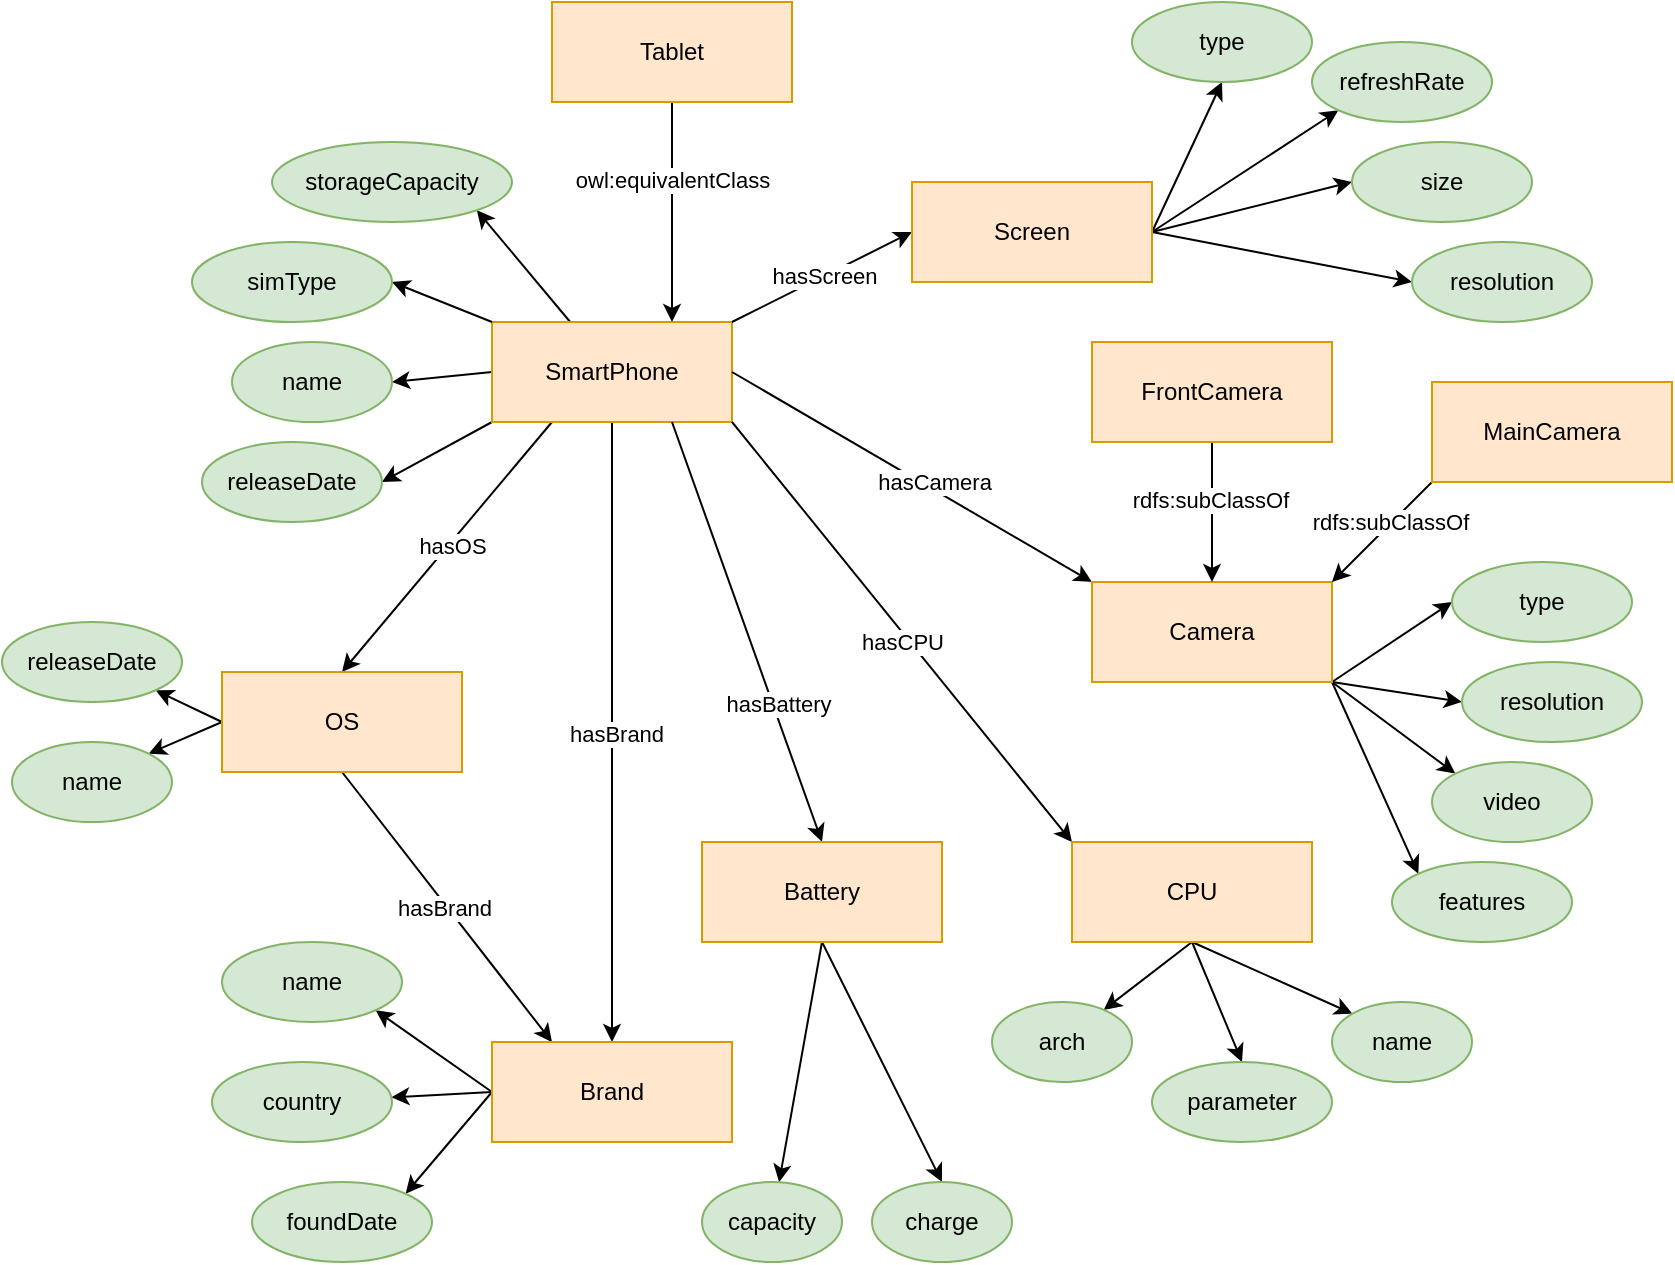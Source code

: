 <mxfile version="24.8.2" pages="2">
  <diagram name="ontology" id="hnzU0sykgPdm_zmrhiE9">
    <mxGraphModel grid="1" page="1" gridSize="10" guides="1" tooltips="1" connect="1" arrows="1" fold="1" pageScale="1" pageWidth="850" pageHeight="1100" math="0" shadow="0">
      <root>
        <mxCell id="0" />
        <mxCell id="1" parent="0" />
        <mxCell id="SAI7cu0bGhrw2tJvzkPH-3" style="rounded=0;orthogonalLoop=1;jettySize=auto;html=1;exitX=0;exitY=0.5;exitDx=0;exitDy=0;entryX=1;entryY=0.5;entryDx=0;entryDy=0;" edge="1" parent="1" source="SAI7cu0bGhrw2tJvzkPH-1" target="SAI7cu0bGhrw2tJvzkPH-2">
          <mxGeometry relative="1" as="geometry" />
        </mxCell>
        <mxCell id="SAI7cu0bGhrw2tJvzkPH-6" style="rounded=0;orthogonalLoop=1;jettySize=auto;html=1;exitX=0;exitY=1;exitDx=0;exitDy=0;entryX=1;entryY=0.5;entryDx=0;entryDy=0;" edge="1" parent="1" source="SAI7cu0bGhrw2tJvzkPH-1" target="SAI7cu0bGhrw2tJvzkPH-5">
          <mxGeometry relative="1" as="geometry" />
        </mxCell>
        <mxCell id="SAI7cu0bGhrw2tJvzkPH-9" style="rounded=0;orthogonalLoop=1;jettySize=auto;html=1;exitX=0.25;exitY=1;exitDx=0;exitDy=0;entryX=0.5;entryY=0;entryDx=0;entryDy=0;" edge="1" parent="1" source="SAI7cu0bGhrw2tJvzkPH-1" target="SAI7cu0bGhrw2tJvzkPH-15">
          <mxGeometry relative="1" as="geometry">
            <mxPoint x="76.82" y="355.858" as="targetPoint" />
          </mxGeometry>
        </mxCell>
        <mxCell id="SAI7cu0bGhrw2tJvzkPH-14" value="hasOS" style="edgeLabel;html=1;align=center;verticalAlign=middle;resizable=0;points=[];" connectable="0" vertex="1" parent="SAI7cu0bGhrw2tJvzkPH-9">
          <mxGeometry x="-0.018" y="1" relative="1" as="geometry">
            <mxPoint as="offset" />
          </mxGeometry>
        </mxCell>
        <mxCell id="SAI7cu0bGhrw2tJvzkPH-25" style="rounded=0;orthogonalLoop=1;jettySize=auto;html=1;exitX=0.5;exitY=1;exitDx=0;exitDy=0;" edge="1" parent="1" source="SAI7cu0bGhrw2tJvzkPH-1" target="SAI7cu0bGhrw2tJvzkPH-16">
          <mxGeometry relative="1" as="geometry" />
        </mxCell>
        <mxCell id="SAI7cu0bGhrw2tJvzkPH-26" value="hasBrand" style="edgeLabel;html=1;align=center;verticalAlign=middle;resizable=0;points=[];" connectable="0" vertex="1" parent="SAI7cu0bGhrw2tJvzkPH-25">
          <mxGeometry x="0.003" y="2" relative="1" as="geometry">
            <mxPoint as="offset" />
          </mxGeometry>
        </mxCell>
        <mxCell id="G2e1zVUv74x4g9BgBdbe-2" style="rounded=0;orthogonalLoop=1;jettySize=auto;html=1;entryX=1;entryY=1;entryDx=0;entryDy=0;" edge="1" parent="1" source="SAI7cu0bGhrw2tJvzkPH-1" target="G2e1zVUv74x4g9BgBdbe-1">
          <mxGeometry relative="1" as="geometry" />
        </mxCell>
        <mxCell id="SAI7cu0bGhrw2tJvzkPH-1" value="SmartPhone" style="rounded=0;whiteSpace=wrap;html=1;fillColor=#ffe6cc;strokeColor=#d79b00;" vertex="1" parent="1">
          <mxGeometry x="260" y="160" width="120" height="50" as="geometry" />
        </mxCell>
        <mxCell id="SAI7cu0bGhrw2tJvzkPH-2" value="name" style="ellipse;whiteSpace=wrap;html=1;fillColor=#d5e8d4;strokeColor=#82b366;" vertex="1" parent="1">
          <mxGeometry x="130" y="170" width="80" height="40" as="geometry" />
        </mxCell>
        <mxCell id="SAI7cu0bGhrw2tJvzkPH-5" value="releaseDate" style="ellipse;whiteSpace=wrap;html=1;fillColor=#d5e8d4;strokeColor=#82b366;" vertex="1" parent="1">
          <mxGeometry x="115" y="220" width="90" height="40" as="geometry" />
        </mxCell>
        <mxCell id="SAI7cu0bGhrw2tJvzkPH-35" style="rounded=0;orthogonalLoop=1;jettySize=auto;html=1;exitX=1;exitY=0.5;exitDx=0;exitDy=0;entryX=0;entryY=0;entryDx=0;entryDy=0;" edge="1" parent="1" source="SAI7cu0bGhrw2tJvzkPH-1" target="SAI7cu0bGhrw2tJvzkPH-34">
          <mxGeometry relative="1" as="geometry">
            <mxPoint x="670" y="185" as="sourcePoint" />
          </mxGeometry>
        </mxCell>
        <mxCell id="SAI7cu0bGhrw2tJvzkPH-37" value="hasCamera" style="edgeLabel;html=1;align=center;verticalAlign=middle;resizable=0;points=[];" connectable="0" vertex="1" parent="SAI7cu0bGhrw2tJvzkPH-35">
          <mxGeometry x="-0.182" relative="1" as="geometry">
            <mxPoint x="27" y="12" as="offset" />
          </mxGeometry>
        </mxCell>
        <mxCell id="SAI7cu0bGhrw2tJvzkPH-36" style="rounded=0;orthogonalLoop=1;jettySize=auto;html=1;exitX=1;exitY=0;exitDx=0;exitDy=0;entryX=0;entryY=0.5;entryDx=0;entryDy=0;" edge="1" parent="1" source="SAI7cu0bGhrw2tJvzkPH-1" target="SAI7cu0bGhrw2tJvzkPH-33">
          <mxGeometry relative="1" as="geometry">
            <mxPoint x="580" y="210" as="sourcePoint" />
          </mxGeometry>
        </mxCell>
        <mxCell id="SAI7cu0bGhrw2tJvzkPH-53" value="hasScreen" style="edgeLabel;html=1;align=center;verticalAlign=middle;resizable=0;points=[];" connectable="0" vertex="1" parent="SAI7cu0bGhrw2tJvzkPH-36">
          <mxGeometry x="0.027" relative="1" as="geometry">
            <mxPoint as="offset" />
          </mxGeometry>
        </mxCell>
        <mxCell id="SAI7cu0bGhrw2tJvzkPH-41" style="rounded=0;orthogonalLoop=1;jettySize=auto;html=1;exitX=1;exitY=1;exitDx=0;exitDy=0;entryX=0;entryY=0;entryDx=0;entryDy=0;" edge="1" parent="1" source="SAI7cu0bGhrw2tJvzkPH-1" target="SAI7cu0bGhrw2tJvzkPH-39">
          <mxGeometry relative="1" as="geometry">
            <mxPoint x="640" y="210" as="sourcePoint" />
          </mxGeometry>
        </mxCell>
        <mxCell id="SAI7cu0bGhrw2tJvzkPH-42" value="hasCPU" style="edgeLabel;html=1;align=center;verticalAlign=middle;resizable=0;points=[];" connectable="0" vertex="1" parent="SAI7cu0bGhrw2tJvzkPH-41">
          <mxGeometry relative="1" as="geometry">
            <mxPoint y="5" as="offset" />
          </mxGeometry>
        </mxCell>
        <mxCell id="SAI7cu0bGhrw2tJvzkPH-43" style="rounded=0;orthogonalLoop=1;jettySize=auto;html=1;exitX=0.75;exitY=1;exitDx=0;exitDy=0;entryX=0.5;entryY=0;entryDx=0;entryDy=0;" edge="1" parent="1" source="SAI7cu0bGhrw2tJvzkPH-1" target="SAI7cu0bGhrw2tJvzkPH-40">
          <mxGeometry relative="1" as="geometry">
            <mxPoint x="610" y="210" as="sourcePoint" />
          </mxGeometry>
        </mxCell>
        <mxCell id="SAI7cu0bGhrw2tJvzkPH-44" value="hasBattery" style="edgeLabel;html=1;align=center;verticalAlign=middle;resizable=0;points=[];" connectable="0" vertex="1" parent="SAI7cu0bGhrw2tJvzkPH-43">
          <mxGeometry x="-0.01" y="-1" relative="1" as="geometry">
            <mxPoint x="17" y="36" as="offset" />
          </mxGeometry>
        </mxCell>
        <mxCell id="SAI7cu0bGhrw2tJvzkPH-52" style="rounded=0;orthogonalLoop=1;jettySize=auto;html=1;exitX=0;exitY=0;exitDx=0;exitDy=0;entryX=1;entryY=0.5;entryDx=0;entryDy=0;" edge="1" parent="1" source="SAI7cu0bGhrw2tJvzkPH-1" target="SAI7cu0bGhrw2tJvzkPH-51">
          <mxGeometry relative="1" as="geometry" />
        </mxCell>
        <mxCell id="SAI7cu0bGhrw2tJvzkPH-19" style="rounded=0;orthogonalLoop=1;jettySize=auto;html=1;exitX=0;exitY=0.5;exitDx=0;exitDy=0;entryX=1;entryY=0;entryDx=0;entryDy=0;" edge="1" parent="1" source="SAI7cu0bGhrw2tJvzkPH-15" target="SAI7cu0bGhrw2tJvzkPH-17">
          <mxGeometry relative="1" as="geometry" />
        </mxCell>
        <mxCell id="SAI7cu0bGhrw2tJvzkPH-21" style="rounded=0;orthogonalLoop=1;jettySize=auto;html=1;exitX=0.5;exitY=1;exitDx=0;exitDy=0;entryX=0.25;entryY=0;entryDx=0;entryDy=0;" edge="1" parent="1" source="SAI7cu0bGhrw2tJvzkPH-15" target="SAI7cu0bGhrw2tJvzkPH-16">
          <mxGeometry relative="1" as="geometry" />
        </mxCell>
        <mxCell id="SAI7cu0bGhrw2tJvzkPH-22" value="hasBrand" style="edgeLabel;html=1;align=center;verticalAlign=middle;resizable=0;points=[];" connectable="0" vertex="1" parent="SAI7cu0bGhrw2tJvzkPH-21">
          <mxGeometry x="-0.013" y="-1" relative="1" as="geometry">
            <mxPoint as="offset" />
          </mxGeometry>
        </mxCell>
        <mxCell id="SAI7cu0bGhrw2tJvzkPH-24" style="rounded=0;orthogonalLoop=1;jettySize=auto;html=1;exitX=0;exitY=0.5;exitDx=0;exitDy=0;entryX=1;entryY=1;entryDx=0;entryDy=0;" edge="1" parent="1" source="SAI7cu0bGhrw2tJvzkPH-15" target="SAI7cu0bGhrw2tJvzkPH-23">
          <mxGeometry relative="1" as="geometry" />
        </mxCell>
        <mxCell id="SAI7cu0bGhrw2tJvzkPH-15" value="OS" style="rounded=0;whiteSpace=wrap;html=1;fillColor=#ffe6cc;strokeColor=#d79b00;" vertex="1" parent="1">
          <mxGeometry x="125" y="335" width="120" height="50" as="geometry" />
        </mxCell>
        <mxCell id="SAI7cu0bGhrw2tJvzkPH-30" style="rounded=0;orthogonalLoop=1;jettySize=auto;html=1;exitX=0;exitY=0.5;exitDx=0;exitDy=0;entryX=1;entryY=1;entryDx=0;entryDy=0;" edge="1" parent="1" source="SAI7cu0bGhrw2tJvzkPH-16" target="SAI7cu0bGhrw2tJvzkPH-27">
          <mxGeometry relative="1" as="geometry" />
        </mxCell>
        <mxCell id="SAI7cu0bGhrw2tJvzkPH-31" style="rounded=0;orthogonalLoop=1;jettySize=auto;html=1;exitX=0;exitY=0.5;exitDx=0;exitDy=0;" edge="1" parent="1" source="SAI7cu0bGhrw2tJvzkPH-16" target="SAI7cu0bGhrw2tJvzkPH-28">
          <mxGeometry relative="1" as="geometry" />
        </mxCell>
        <mxCell id="SAI7cu0bGhrw2tJvzkPH-32" style="rounded=0;orthogonalLoop=1;jettySize=auto;html=1;exitX=0;exitY=0.5;exitDx=0;exitDy=0;entryX=1;entryY=0;entryDx=0;entryDy=0;" edge="1" parent="1" source="SAI7cu0bGhrw2tJvzkPH-16" target="SAI7cu0bGhrw2tJvzkPH-29">
          <mxGeometry relative="1" as="geometry" />
        </mxCell>
        <mxCell id="SAI7cu0bGhrw2tJvzkPH-16" value="Brand" style="rounded=0;whiteSpace=wrap;html=1;fillColor=#ffe6cc;strokeColor=#d79b00;" vertex="1" parent="1">
          <mxGeometry x="260" y="520" width="120" height="50" as="geometry" />
        </mxCell>
        <mxCell id="SAI7cu0bGhrw2tJvzkPH-17" value="name" style="ellipse;whiteSpace=wrap;html=1;fillColor=#d5e8d4;strokeColor=#82b366;" vertex="1" parent="1">
          <mxGeometry x="20" y="370" width="80" height="40" as="geometry" />
        </mxCell>
        <mxCell id="SAI7cu0bGhrw2tJvzkPH-23" value="releaseDate" style="ellipse;whiteSpace=wrap;html=1;fillColor=#d5e8d4;strokeColor=#82b366;" vertex="1" parent="1">
          <mxGeometry x="15" y="310" width="90" height="40" as="geometry" />
        </mxCell>
        <mxCell id="SAI7cu0bGhrw2tJvzkPH-27" value="name" style="ellipse;whiteSpace=wrap;html=1;fillColor=#d5e8d4;strokeColor=#82b366;" vertex="1" parent="1">
          <mxGeometry x="125" y="470" width="90" height="40" as="geometry" />
        </mxCell>
        <mxCell id="SAI7cu0bGhrw2tJvzkPH-28" value="country" style="ellipse;whiteSpace=wrap;html=1;fillColor=#d5e8d4;strokeColor=#82b366;" vertex="1" parent="1">
          <mxGeometry x="120" y="530" width="90" height="40" as="geometry" />
        </mxCell>
        <mxCell id="SAI7cu0bGhrw2tJvzkPH-29" value="foundDate" style="ellipse;whiteSpace=wrap;html=1;fillColor=#d5e8d4;strokeColor=#82b366;" vertex="1" parent="1">
          <mxGeometry x="140" y="590" width="90" height="40" as="geometry" />
        </mxCell>
        <mxCell id="SAI7cu0bGhrw2tJvzkPH-48" style="rounded=0;orthogonalLoop=1;jettySize=auto;html=1;exitX=1;exitY=0.5;exitDx=0;exitDy=0;entryX=0.5;entryY=1;entryDx=0;entryDy=0;" edge="1" parent="1" source="SAI7cu0bGhrw2tJvzkPH-33" target="SAI7cu0bGhrw2tJvzkPH-45">
          <mxGeometry relative="1" as="geometry" />
        </mxCell>
        <mxCell id="SAI7cu0bGhrw2tJvzkPH-49" style="rounded=0;orthogonalLoop=1;jettySize=auto;html=1;exitX=1;exitY=0.5;exitDx=0;exitDy=0;entryX=0;entryY=0.5;entryDx=0;entryDy=0;" edge="1" parent="1" source="SAI7cu0bGhrw2tJvzkPH-33" target="SAI7cu0bGhrw2tJvzkPH-46">
          <mxGeometry relative="1" as="geometry" />
        </mxCell>
        <mxCell id="SAI7cu0bGhrw2tJvzkPH-50" style="rounded=0;orthogonalLoop=1;jettySize=auto;html=1;exitX=1;exitY=0.5;exitDx=0;exitDy=0;entryX=0;entryY=0.5;entryDx=0;entryDy=0;" edge="1" parent="1" source="SAI7cu0bGhrw2tJvzkPH-33" target="SAI7cu0bGhrw2tJvzkPH-47">
          <mxGeometry relative="1" as="geometry" />
        </mxCell>
        <mxCell id="SAI7cu0bGhrw2tJvzkPH-55" style="rounded=0;orthogonalLoop=1;jettySize=auto;html=1;exitX=1;exitY=0.5;exitDx=0;exitDy=0;entryX=0;entryY=1;entryDx=0;entryDy=0;" edge="1" parent="1" source="SAI7cu0bGhrw2tJvzkPH-33" target="SAI7cu0bGhrw2tJvzkPH-54">
          <mxGeometry relative="1" as="geometry" />
        </mxCell>
        <mxCell id="SAI7cu0bGhrw2tJvzkPH-33" value="Screen" style="rounded=0;whiteSpace=wrap;html=1;fillColor=#ffe6cc;strokeColor=#d79b00;" vertex="1" parent="1">
          <mxGeometry x="470" y="90" width="120" height="50" as="geometry" />
        </mxCell>
        <mxCell id="SAI7cu0bGhrw2tJvzkPH-57" style="rounded=0;orthogonalLoop=1;jettySize=auto;html=1;exitX=1;exitY=1;exitDx=0;exitDy=0;entryX=0;entryY=0.5;entryDx=0;entryDy=0;" edge="1" parent="1" source="SAI7cu0bGhrw2tJvzkPH-34" target="SAI7cu0bGhrw2tJvzkPH-56">
          <mxGeometry relative="1" as="geometry" />
        </mxCell>
        <mxCell id="SAI7cu0bGhrw2tJvzkPH-59" style="rounded=0;orthogonalLoop=1;jettySize=auto;html=1;exitX=1;exitY=1;exitDx=0;exitDy=0;entryX=0;entryY=0.5;entryDx=0;entryDy=0;" edge="1" parent="1" source="SAI7cu0bGhrw2tJvzkPH-34" target="SAI7cu0bGhrw2tJvzkPH-58">
          <mxGeometry relative="1" as="geometry" />
        </mxCell>
        <mxCell id="SAI7cu0bGhrw2tJvzkPH-63" style="rounded=0;orthogonalLoop=1;jettySize=auto;html=1;exitX=1;exitY=1;exitDx=0;exitDy=0;entryX=0;entryY=0;entryDx=0;entryDy=0;" edge="1" parent="1" source="SAI7cu0bGhrw2tJvzkPH-34" target="SAI7cu0bGhrw2tJvzkPH-62">
          <mxGeometry relative="1" as="geometry" />
        </mxCell>
        <mxCell id="teQyJoSa6OsPvpevDPqa-3" style="rounded=0;orthogonalLoop=1;jettySize=auto;html=1;exitX=1;exitY=1;exitDx=0;exitDy=0;entryX=0;entryY=0;entryDx=0;entryDy=0;" edge="1" parent="1" source="SAI7cu0bGhrw2tJvzkPH-34" target="SAI7cu0bGhrw2tJvzkPH-60">
          <mxGeometry relative="1" as="geometry" />
        </mxCell>
        <mxCell id="SAI7cu0bGhrw2tJvzkPH-34" value="Camera" style="rounded=0;whiteSpace=wrap;html=1;fillColor=#ffe6cc;strokeColor=#d79b00;" vertex="1" parent="1">
          <mxGeometry x="560" y="290" width="120" height="50" as="geometry" />
        </mxCell>
        <mxCell id="SAI7cu0bGhrw2tJvzkPH-65" style="rounded=0;orthogonalLoop=1;jettySize=auto;html=1;exitX=0.5;exitY=1;exitDx=0;exitDy=0;entryX=0;entryY=0;entryDx=0;entryDy=0;" edge="1" parent="1" source="SAI7cu0bGhrw2tJvzkPH-39" target="SAI7cu0bGhrw2tJvzkPH-64">
          <mxGeometry relative="1" as="geometry" />
        </mxCell>
        <mxCell id="SAI7cu0bGhrw2tJvzkPH-69" style="rounded=0;orthogonalLoop=1;jettySize=auto;html=1;exitX=0.5;exitY=1;exitDx=0;exitDy=0;entryX=0.5;entryY=0;entryDx=0;entryDy=0;" edge="1" parent="1" source="SAI7cu0bGhrw2tJvzkPH-39" target="SAI7cu0bGhrw2tJvzkPH-68">
          <mxGeometry relative="1" as="geometry" />
        </mxCell>
        <mxCell id="SAI7cu0bGhrw2tJvzkPH-71" style="rounded=0;orthogonalLoop=1;jettySize=auto;html=1;exitX=0.5;exitY=1;exitDx=0;exitDy=0;" edge="1" parent="1" source="SAI7cu0bGhrw2tJvzkPH-39" target="SAI7cu0bGhrw2tJvzkPH-70">
          <mxGeometry relative="1" as="geometry" />
        </mxCell>
        <mxCell id="SAI7cu0bGhrw2tJvzkPH-39" value="CPU" style="rounded=0;whiteSpace=wrap;html=1;fillColor=#ffe6cc;strokeColor=#d79b00;" vertex="1" parent="1">
          <mxGeometry x="550" y="420" width="120" height="50" as="geometry" />
        </mxCell>
        <mxCell id="VnUFGNItrEHGbra4nqw3-4" style="rounded=0;orthogonalLoop=1;jettySize=auto;html=1;exitX=0.5;exitY=1;exitDx=0;exitDy=0;" edge="1" parent="1" source="SAI7cu0bGhrw2tJvzkPH-40" target="VnUFGNItrEHGbra4nqw3-1">
          <mxGeometry relative="1" as="geometry" />
        </mxCell>
        <mxCell id="VnUFGNItrEHGbra4nqw3-5" style="rounded=0;orthogonalLoop=1;jettySize=auto;html=1;exitX=0.5;exitY=1;exitDx=0;exitDy=0;entryX=0.5;entryY=0;entryDx=0;entryDy=0;" edge="1" parent="1" source="SAI7cu0bGhrw2tJvzkPH-40" target="VnUFGNItrEHGbra4nqw3-2">
          <mxGeometry relative="1" as="geometry" />
        </mxCell>
        <mxCell id="SAI7cu0bGhrw2tJvzkPH-40" value="Battery" style="rounded=0;whiteSpace=wrap;html=1;fillColor=#ffe6cc;strokeColor=#d79b00;" vertex="1" parent="1">
          <mxGeometry x="365" y="420" width="120" height="50" as="geometry" />
        </mxCell>
        <mxCell id="SAI7cu0bGhrw2tJvzkPH-45" value="type" style="ellipse;whiteSpace=wrap;html=1;fillColor=#d5e8d4;strokeColor=#82b366;" vertex="1" parent="1">
          <mxGeometry x="580" width="90" height="40" as="geometry" />
        </mxCell>
        <mxCell id="SAI7cu0bGhrw2tJvzkPH-46" value="size" style="ellipse;whiteSpace=wrap;html=1;fillColor=#d5e8d4;strokeColor=#82b366;" vertex="1" parent="1">
          <mxGeometry x="690" y="70" width="90" height="40" as="geometry" />
        </mxCell>
        <mxCell id="SAI7cu0bGhrw2tJvzkPH-47" value="resolution" style="ellipse;whiteSpace=wrap;html=1;fillColor=#d5e8d4;strokeColor=#82b366;" vertex="1" parent="1">
          <mxGeometry x="720" y="120" width="90" height="40" as="geometry" />
        </mxCell>
        <mxCell id="SAI7cu0bGhrw2tJvzkPH-51" value="simType" style="ellipse;whiteSpace=wrap;html=1;fillColor=#d5e8d4;strokeColor=#82b366;" vertex="1" parent="1">
          <mxGeometry x="110" y="120" width="100" height="40" as="geometry" />
        </mxCell>
        <mxCell id="SAI7cu0bGhrw2tJvzkPH-54" value="refreshRate" style="ellipse;whiteSpace=wrap;html=1;fillColor=#d5e8d4;strokeColor=#82b366;" vertex="1" parent="1">
          <mxGeometry x="670" y="20" width="90" height="40" as="geometry" />
        </mxCell>
        <mxCell id="SAI7cu0bGhrw2tJvzkPH-56" value="type" style="ellipse;whiteSpace=wrap;html=1;fillColor=#d5e8d4;strokeColor=#82b366;" vertex="1" parent="1">
          <mxGeometry x="740" y="280" width="90" height="40" as="geometry" />
        </mxCell>
        <mxCell id="SAI7cu0bGhrw2tJvzkPH-58" value="resolution" style="ellipse;whiteSpace=wrap;html=1;fillColor=#d5e8d4;strokeColor=#82b366;" vertex="1" parent="1">
          <mxGeometry x="745" y="330" width="90" height="40" as="geometry" />
        </mxCell>
        <mxCell id="SAI7cu0bGhrw2tJvzkPH-60" value="video" style="ellipse;whiteSpace=wrap;html=1;fillColor=#d5e8d4;strokeColor=#82b366;" vertex="1" parent="1">
          <mxGeometry x="730" y="380" width="80" height="40" as="geometry" />
        </mxCell>
        <mxCell id="SAI7cu0bGhrw2tJvzkPH-62" value="features" style="ellipse;whiteSpace=wrap;html=1;fillColor=#d5e8d4;strokeColor=#82b366;" vertex="1" parent="1">
          <mxGeometry x="710" y="430" width="90" height="40" as="geometry" />
        </mxCell>
        <mxCell id="SAI7cu0bGhrw2tJvzkPH-64" value="name" style="ellipse;whiteSpace=wrap;html=1;fillColor=#d5e8d4;strokeColor=#82b366;" vertex="1" parent="1">
          <mxGeometry x="680" y="500" width="70" height="40" as="geometry" />
        </mxCell>
        <mxCell id="SAI7cu0bGhrw2tJvzkPH-68" value="parameter" style="ellipse;whiteSpace=wrap;html=1;fillColor=#d5e8d4;strokeColor=#82b366;" vertex="1" parent="1">
          <mxGeometry x="590" y="530" width="90" height="40" as="geometry" />
        </mxCell>
        <mxCell id="SAI7cu0bGhrw2tJvzkPH-70" value="arch" style="ellipse;whiteSpace=wrap;html=1;fillColor=#d5e8d4;strokeColor=#82b366;" vertex="1" parent="1">
          <mxGeometry x="510" y="500" width="70" height="40" as="geometry" />
        </mxCell>
        <mxCell id="VnUFGNItrEHGbra4nqw3-1" value="capacity" style="ellipse;whiteSpace=wrap;html=1;fillColor=#d5e8d4;strokeColor=#82b366;" vertex="1" parent="1">
          <mxGeometry x="365" y="590" width="70" height="40" as="geometry" />
        </mxCell>
        <mxCell id="VnUFGNItrEHGbra4nqw3-2" value="charge" style="ellipse;whiteSpace=wrap;html=1;fillColor=#d5e8d4;strokeColor=#82b366;" vertex="1" parent="1">
          <mxGeometry x="450" y="590" width="70" height="40" as="geometry" />
        </mxCell>
        <mxCell id="G2e1zVUv74x4g9BgBdbe-1" value="storageCapacity" style="ellipse;whiteSpace=wrap;html=1;fillColor=#d5e8d4;strokeColor=#82b366;" vertex="1" parent="1">
          <mxGeometry x="150" y="70" width="120" height="40" as="geometry" />
        </mxCell>
        <mxCell id="8xlYgwjWIX8uKXxKfpxu-5" style="rounded=0;orthogonalLoop=1;jettySize=auto;html=1;exitX=0.5;exitY=1;exitDx=0;exitDy=0;entryX=0.5;entryY=0;entryDx=0;entryDy=0;" edge="1" parent="1" source="8xlYgwjWIX8uKXxKfpxu-3" target="SAI7cu0bGhrw2tJvzkPH-34">
          <mxGeometry relative="1" as="geometry" />
        </mxCell>
        <mxCell id="8xlYgwjWIX8uKXxKfpxu-7" value="rdfs:subClassOf" style="edgeLabel;html=1;align=center;verticalAlign=middle;resizable=0;points=[];" connectable="0" vertex="1" parent="8xlYgwjWIX8uKXxKfpxu-5">
          <mxGeometry x="-0.172" y="-1" relative="1" as="geometry">
            <mxPoint as="offset" />
          </mxGeometry>
        </mxCell>
        <mxCell id="8xlYgwjWIX8uKXxKfpxu-3" value="FrontCamera" style="rounded=0;whiteSpace=wrap;html=1;fillColor=#ffe6cc;strokeColor=#d79b00;" vertex="1" parent="1">
          <mxGeometry x="560" y="170" width="120" height="50" as="geometry" />
        </mxCell>
        <mxCell id="8xlYgwjWIX8uKXxKfpxu-6" style="rounded=0;orthogonalLoop=1;jettySize=auto;html=1;exitX=0;exitY=1;exitDx=0;exitDy=0;" edge="1" parent="1" source="8xlYgwjWIX8uKXxKfpxu-4">
          <mxGeometry relative="1" as="geometry">
            <mxPoint x="680" y="290" as="targetPoint" />
          </mxGeometry>
        </mxCell>
        <mxCell id="8xlYgwjWIX8uKXxKfpxu-8" value="rdfs:subClassOf" style="edgeLabel;html=1;align=center;verticalAlign=middle;resizable=0;points=[];" connectable="0" vertex="1" parent="8xlYgwjWIX8uKXxKfpxu-6">
          <mxGeometry x="-0.16" y="-1" relative="1" as="geometry">
            <mxPoint as="offset" />
          </mxGeometry>
        </mxCell>
        <mxCell id="8xlYgwjWIX8uKXxKfpxu-4" value="MainCamera" style="rounded=0;whiteSpace=wrap;html=1;fillColor=#ffe6cc;strokeColor=#d79b00;" vertex="1" parent="1">
          <mxGeometry x="730" y="190" width="120" height="50" as="geometry" />
        </mxCell>
        <mxCell id="8xlYgwjWIX8uKXxKfpxu-10" style="rounded=0;orthogonalLoop=1;jettySize=auto;html=1;exitX=0.5;exitY=1;exitDx=0;exitDy=0;entryX=0.75;entryY=0;entryDx=0;entryDy=0;" edge="1" parent="1" source="8xlYgwjWIX8uKXxKfpxu-9" target="SAI7cu0bGhrw2tJvzkPH-1">
          <mxGeometry relative="1" as="geometry" />
        </mxCell>
        <mxCell id="teQyJoSa6OsPvpevDPqa-1" value="owl:equivalentClass" style="edgeLabel;html=1;align=center;verticalAlign=middle;resizable=0;points=[];" connectable="0" vertex="1" parent="8xlYgwjWIX8uKXxKfpxu-10">
          <mxGeometry x="0.131" relative="1" as="geometry">
            <mxPoint y="-23" as="offset" />
          </mxGeometry>
        </mxCell>
        <mxCell id="8xlYgwjWIX8uKXxKfpxu-9" value="Tablet" style="rounded=0;whiteSpace=wrap;html=1;fillColor=#ffe6cc;strokeColor=#d79b00;" vertex="1" parent="1">
          <mxGeometry x="290" width="120" height="50" as="geometry" />
        </mxCell>
      </root>
    </mxGraphModel>
  </diagram>
  <diagram id="YjiOITtrMgFJihuCKklx" name="arch">
    <mxGraphModel grid="1" page="1" gridSize="10" guides="1" tooltips="1" connect="1" arrows="1" fold="1" pageScale="1" pageWidth="850" pageHeight="1100" math="0" shadow="0">
      <root>
        <mxCell id="0" />
        <mxCell id="1" parent="0" />
        <mxCell id="2UwAMY9XKX6b1lPQQfWc-4" value="" style="rounded=0;whiteSpace=wrap;html=1;fillColor=none;dashed=1;" vertex="1" parent="1">
          <mxGeometry x="110" y="200" width="320" height="120" as="geometry" />
        </mxCell>
        <mxCell id="2UwAMY9XKX6b1lPQQfWc-1" value="Wikipedia" style="shape=image;verticalLabelPosition=bottom;labelBackgroundColor=default;verticalAlign=top;aspect=fixed;imageAspect=0;image=https://upload.wikimedia.org/wikipedia/commons/d/de/Wikipedia_Logo_1.0.png;" vertex="1" parent="1">
          <mxGeometry x="130" y="215" width="70" height="70" as="geometry" />
        </mxCell>
        <mxCell id="2UwAMY9XKX6b1lPQQfWc-2" value="ChatGPT" style="shape=image;verticalLabelPosition=bottom;labelBackgroundColor=default;verticalAlign=top;aspect=fixed;imageAspect=0;image=https://freelogopng.com/images/all_img/1681038242chatgpt-logo-png.png;" vertex="1" parent="1">
          <mxGeometry x="230" y="220" width="60" height="60" as="geometry" />
        </mxCell>
        <mxCell id="2UwAMY9XKX6b1lPQQfWc-3" value="Public Websites" style="sketch=0;pointerEvents=1;shadow=0;dashed=0;html=1;strokeColor=none;fillColor=#505050;labelPosition=center;verticalLabelPosition=bottom;verticalAlign=top;outlineConnect=0;align=center;shape=mxgraph.office.concepts.website;" vertex="1" parent="1">
          <mxGeometry x="325" y="220" width="77.5" height="60" as="geometry" />
        </mxCell>
        <mxCell id="2UwAMY9XKX6b1lPQQfWc-11" style="edgeStyle=orthogonalEdgeStyle;rounded=0;orthogonalLoop=1;jettySize=auto;html=1;exitX=1;exitY=0.5;exitDx=0;exitDy=0;exitPerimeter=0;" edge="1" parent="1" source="2UwAMY9XKX6b1lPQQfWc-14" target="2UwAMY9XKX6b1lPQQfWc-10">
          <mxGeometry relative="1" as="geometry" />
        </mxCell>
        <mxCell id="2UwAMY9XKX6b1lPQQfWc-41" value="load" style="edgeLabel;html=1;align=center;verticalAlign=middle;resizable=0;points=[];" connectable="0" vertex="1" parent="2UwAMY9XKX6b1lPQQfWc-11">
          <mxGeometry x="-0.147" relative="1" as="geometry">
            <mxPoint as="offset" />
          </mxGeometry>
        </mxCell>
        <mxCell id="2UwAMY9XKX6b1lPQQfWc-10" value="" style="shape=image;verticalLabelPosition=top;labelBackgroundColor=default;verticalAlign=bottom;aspect=fixed;imageAspect=0;image=https://upload.wikimedia.org/wikipedia/commons/thumb/0/03/Apache_Jena_logo.svg/1100px-Apache_Jena_logo.svg.png;horizontal=1;labelPosition=center;align=center;" vertex="1" parent="1">
          <mxGeometry x="605.59" y="408.86" width="90" height="62.27" as="geometry" />
        </mxCell>
        <mxCell id="2UwAMY9XKX6b1lPQQfWc-17" style="edgeStyle=orthogonalEdgeStyle;rounded=0;orthogonalLoop=1;jettySize=auto;html=1;exitX=1;exitY=0.5;exitDx=0;exitDy=0;exitPerimeter=0;entryX=0;entryY=0.5;entryDx=0;entryDy=0;entryPerimeter=0;" edge="1" parent="1" source="2UwAMY9XKX6b1lPQQfWc-12" target="2UwAMY9XKX6b1lPQQfWc-13">
          <mxGeometry relative="1" as="geometry">
            <mxPoint x="305" y="325" as="targetPoint" />
          </mxGeometry>
        </mxCell>
        <mxCell id="2UwAMY9XKX6b1lPQQfWc-39" value="transform" style="edgeLabel;html=1;align=center;verticalAlign=middle;resizable=0;points=[];" connectable="0" vertex="1" parent="2UwAMY9XKX6b1lPQQfWc-17">
          <mxGeometry x="-0.053" y="-1" relative="1" as="geometry">
            <mxPoint as="offset" />
          </mxGeometry>
        </mxCell>
        <mxCell id="2UwAMY9XKX6b1lPQQfWc-12" value="bronze" style="shape=cylinder3;whiteSpace=wrap;html=1;boundedLbl=1;backgroundOutline=1;size=15;fillColor=#f8cecc;strokeColor=#b85450;" vertex="1" parent="1">
          <mxGeometry x="160" y="400" width="60" height="80" as="geometry" />
        </mxCell>
        <mxCell id="2UwAMY9XKX6b1lPQQfWc-13" value="silver" style="shape=cylinder3;whiteSpace=wrap;html=1;boundedLbl=1;backgroundOutline=1;size=15;fillColor=#f5f5f5;fontColor=#333333;strokeColor=#666666;" vertex="1" parent="1">
          <mxGeometry x="310" y="400" width="60" height="80" as="geometry" />
        </mxCell>
        <mxCell id="2UwAMY9XKX6b1lPQQfWc-27" style="edgeStyle=orthogonalEdgeStyle;rounded=0;orthogonalLoop=1;jettySize=auto;html=1;exitX=0.5;exitY=1;exitDx=0;exitDy=0;exitPerimeter=0;" edge="1" parent="1" source="2UwAMY9XKX6b1lPQQfWc-14" target="2UwAMY9XKX6b1lPQQfWc-25">
          <mxGeometry relative="1" as="geometry" />
        </mxCell>
        <mxCell id="2UwAMY9XKX6b1lPQQfWc-42" value="load" style="edgeLabel;html=1;align=center;verticalAlign=middle;resizable=0;points=[];" connectable="0" vertex="1" parent="2UwAMY9XKX6b1lPQQfWc-27">
          <mxGeometry x="-0.12" relative="1" as="geometry">
            <mxPoint as="offset" />
          </mxGeometry>
        </mxCell>
        <mxCell id="2UwAMY9XKX6b1lPQQfWc-14" value="gold" style="shape=cylinder3;whiteSpace=wrap;html=1;boundedLbl=1;backgroundOutline=1;size=15;fillColor=#fff2cc;strokeColor=#d6b656;" vertex="1" parent="1">
          <mxGeometry x="460" y="400" width="60" height="80" as="geometry" />
        </mxCell>
        <mxCell id="2UwAMY9XKX6b1lPQQfWc-20" style="edgeStyle=orthogonalEdgeStyle;rounded=0;orthogonalLoop=1;jettySize=auto;html=1;exitX=1;exitY=0.5;exitDx=0;exitDy=0;entryX=0;entryY=0.5;entryDx=0;entryDy=0;entryPerimeter=0;exitPerimeter=0;" edge="1" parent="1" source="2UwAMY9XKX6b1lPQQfWc-13" target="2UwAMY9XKX6b1lPQQfWc-14">
          <mxGeometry relative="1" as="geometry">
            <mxPoint x="510" y="350" as="sourcePoint" />
          </mxGeometry>
        </mxCell>
        <mxCell id="2UwAMY9XKX6b1lPQQfWc-40" value="load" style="edgeLabel;html=1;align=center;verticalAlign=middle;resizable=0;points=[];" connectable="0" vertex="1" parent="2UwAMY9XKX6b1lPQQfWc-20">
          <mxGeometry x="-0.053" y="-1" relative="1" as="geometry">
            <mxPoint as="offset" />
          </mxGeometry>
        </mxCell>
        <mxCell id="2UwAMY9XKX6b1lPQQfWc-22" style="edgeStyle=orthogonalEdgeStyle;rounded=0;orthogonalLoop=1;jettySize=auto;html=1;entryX=1;entryY=0.5;entryDx=0;entryDy=0;" edge="1" parent="1" source="2UwAMY9XKX6b1lPQQfWc-21" target="2UwAMY9XKX6b1lPQQfWc-10">
          <mxGeometry relative="1" as="geometry" />
        </mxCell>
        <mxCell id="2UwAMY9XKX6b1lPQQfWc-23" value="query" style="edgeLabel;html=1;align=center;verticalAlign=middle;resizable=0;points=[];" connectable="0" vertex="1" parent="2UwAMY9XKX6b1lPQQfWc-22">
          <mxGeometry x="-0.154" y="-1" relative="1" as="geometry">
            <mxPoint as="offset" />
          </mxGeometry>
        </mxCell>
        <mxCell id="2UwAMY9XKX6b1lPQQfWc-21" value="" style="sketch=0;outlineConnect=0;fontColor=#232F3E;gradientColor=none;fillColor=#232F3D;strokeColor=none;dashed=0;verticalLabelPosition=bottom;verticalAlign=top;align=center;html=1;fontSize=12;fontStyle=0;aspect=fixed;pointerEvents=1;shape=mxgraph.aws4.user;" vertex="1" parent="1">
          <mxGeometry x="790" y="410" width="60" height="60" as="geometry" />
        </mxCell>
        <mxCell id="2UwAMY9XKX6b1lPQQfWc-24" value="" style="shape=image;verticalLabelPosition=bottom;labelBackgroundColor=default;verticalAlign=top;aspect=fixed;imageAspect=0;image=https://seeklogo.com/images/D/dbpedia-logo-EE52F0085B-seeklogo.com.png;" vertex="1" parent="1">
          <mxGeometry x="110" y="565" width="97.29" height="60" as="geometry" />
        </mxCell>
        <mxCell id="2UwAMY9XKX6b1lPQQfWc-25" value="Silk Framework" style="rounded=0;whiteSpace=wrap;html=1;fillColor=#d5e8d4;strokeColor=#82b366;" vertex="1" parent="1">
          <mxGeometry x="430" y="570" width="120" height="50" as="geometry" />
        </mxCell>
        <mxCell id="2UwAMY9XKX6b1lPQQfWc-35" style="edgeStyle=orthogonalEdgeStyle;rounded=0;orthogonalLoop=1;jettySize=auto;html=1;exitX=0;exitY=0;exitDx=30;exitDy=0;exitPerimeter=0;" edge="1" parent="1" source="2UwAMY9XKX6b1lPQQfWc-28" target="2UwAMY9XKX6b1lPQQfWc-10">
          <mxGeometry relative="1" as="geometry" />
        </mxCell>
        <mxCell id="2UwAMY9XKX6b1lPQQfWc-45" value="load" style="edgeLabel;html=1;align=center;verticalAlign=middle;resizable=0;points=[];" connectable="0" vertex="1" parent="2UwAMY9XKX6b1lPQQfWc-35">
          <mxGeometry x="-0.058" y="-1" relative="1" as="geometry">
            <mxPoint as="offset" />
          </mxGeometry>
        </mxCell>
        <mxCell id="2UwAMY9XKX6b1lPQQfWc-28" value="Links" style="shape=note;whiteSpace=wrap;html=1;backgroundOutline=1;darkOpacity=0.05;spacingTop=26;" vertex="1" parent="1">
          <mxGeometry x="620.59" y="555" width="60" height="80" as="geometry" />
        </mxCell>
        <mxCell id="2UwAMY9XKX6b1lPQQfWc-29" style="edgeStyle=orthogonalEdgeStyle;rounded=0;orthogonalLoop=1;jettySize=auto;html=1;exitX=1;exitY=0.5;exitDx=0;exitDy=0;entryX=0;entryY=0.5;entryDx=0;entryDy=0;entryPerimeter=0;" edge="1" parent="1" source="2UwAMY9XKX6b1lPQQfWc-25" target="2UwAMY9XKX6b1lPQQfWc-28">
          <mxGeometry relative="1" as="geometry" />
        </mxCell>
        <mxCell id="2UwAMY9XKX6b1lPQQfWc-44" value="link" style="edgeLabel;html=1;align=center;verticalAlign=middle;resizable=0;points=[];" connectable="0" vertex="1" parent="2UwAMY9XKX6b1lPQQfWc-29">
          <mxGeometry x="-0.024" relative="1" as="geometry">
            <mxPoint as="offset" />
          </mxGeometry>
        </mxCell>
        <mxCell id="2UwAMY9XKX6b1lPQQfWc-33" style="edgeStyle=orthogonalEdgeStyle;rounded=0;orthogonalLoop=1;jettySize=auto;html=1;exitX=1;exitY=0.5;exitDx=0;exitDy=0;entryX=0;entryY=0.5;entryDx=0;entryDy=0;entryPerimeter=0;" edge="1" parent="1" source="2UwAMY9XKX6b1lPQQfWc-24" target="2UwAMY9XKX6b1lPQQfWc-46">
          <mxGeometry relative="1" as="geometry">
            <mxPoint x="310" y="595" as="sourcePoint" />
            <mxPoint x="325" y="595" as="targetPoint" />
          </mxGeometry>
        </mxCell>
        <mxCell id="2UwAMY9XKX6b1lPQQfWc-43" value="extract" style="edgeLabel;html=1;align=center;verticalAlign=middle;resizable=0;points=[];" connectable="0" vertex="1" parent="2UwAMY9XKX6b1lPQQfWc-33">
          <mxGeometry x="-0.009" y="-1" relative="1" as="geometry">
            <mxPoint as="offset" />
          </mxGeometry>
        </mxCell>
        <mxCell id="2UwAMY9XKX6b1lPQQfWc-37" style="edgeStyle=orthogonalEdgeStyle;rounded=0;orthogonalLoop=1;jettySize=auto;html=1;exitX=0.25;exitY=1;exitDx=0;exitDy=0;entryX=0.5;entryY=0;entryDx=0;entryDy=0;entryPerimeter=0;" edge="1" parent="1" source="2UwAMY9XKX6b1lPQQfWc-4" target="2UwAMY9XKX6b1lPQQfWc-12">
          <mxGeometry relative="1" as="geometry" />
        </mxCell>
        <mxCell id="2UwAMY9XKX6b1lPQQfWc-38" value="extract" style="edgeLabel;html=1;align=center;verticalAlign=middle;resizable=0;points=[];" connectable="0" vertex="1" parent="2UwAMY9XKX6b1lPQQfWc-37">
          <mxGeometry x="-0.043" relative="1" as="geometry">
            <mxPoint as="offset" />
          </mxGeometry>
        </mxCell>
        <mxCell id="2UwAMY9XKX6b1lPQQfWc-47" style="edgeStyle=orthogonalEdgeStyle;rounded=0;orthogonalLoop=1;jettySize=auto;html=1;entryX=0;entryY=0.5;entryDx=0;entryDy=0;" edge="1" parent="1" source="2UwAMY9XKX6b1lPQQfWc-46" target="2UwAMY9XKX6b1lPQQfWc-25">
          <mxGeometry relative="1" as="geometry" />
        </mxCell>
        <mxCell id="2UwAMY9XKX6b1lPQQfWc-48" value="load" style="edgeLabel;html=1;align=center;verticalAlign=middle;resizable=0;points=[];" connectable="0" vertex="1" parent="2UwAMY9XKX6b1lPQQfWc-47">
          <mxGeometry x="-0.085" relative="1" as="geometry">
            <mxPoint as="offset" />
          </mxGeometry>
        </mxCell>
        <mxCell id="2UwAMY9XKX6b1lPQQfWc-46" value="Open&lt;div&gt;Data&lt;/div&gt;" style="shape=note;whiteSpace=wrap;html=1;backgroundOutline=1;darkOpacity=0.05;spacingTop=26;" vertex="1" parent="1">
          <mxGeometry x="290.0" y="555" width="60" height="80" as="geometry" />
        </mxCell>
        <mxCell id="2UwAMY9XKX6b1lPQQfWc-53" style="edgeStyle=orthogonalEdgeStyle;rounded=0;orthogonalLoop=1;jettySize=auto;html=1;entryX=0.5;entryY=0;entryDx=0;entryDy=0;" edge="1" parent="1" source="2UwAMY9XKX6b1lPQQfWc-52" target="2UwAMY9XKX6b1lPQQfWc-10">
          <mxGeometry relative="1" as="geometry" />
        </mxCell>
        <mxCell id="2UwAMY9XKX6b1lPQQfWc-54" value="load" style="edgeLabel;html=1;align=center;verticalAlign=middle;resizable=0;points=[];" connectable="0" vertex="1" parent="2UwAMY9XKX6b1lPQQfWc-53">
          <mxGeometry x="0.127" y="-1" relative="1" as="geometry">
            <mxPoint as="offset" />
          </mxGeometry>
        </mxCell>
        <mxCell id="2UwAMY9XKX6b1lPQQfWc-52" value="Ontology" style="image;sketch=0;aspect=fixed;html=1;points=[];align=center;fontSize=12;image=img/lib/mscae/Resource_Graph_Explorer.svg;" vertex="1" parent="1">
          <mxGeometry x="626.09" y="225" width="49" height="50" as="geometry" />
        </mxCell>
      </root>
    </mxGraphModel>
  </diagram>
</mxfile>
